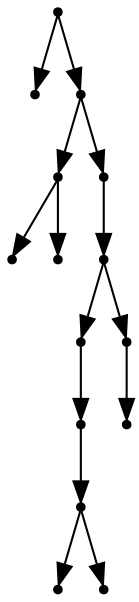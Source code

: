 digraph {
  14 [shape=point];
  0 [shape=point];
  13 [shape=point];
  3 [shape=point];
  1 [shape=point];
  2 [shape=point];
  12 [shape=point];
  11 [shape=point];
  8 [shape=point];
  7 [shape=point];
  6 [shape=point];
  4 [shape=point];
  5 [shape=point];
  10 [shape=point];
  9 [shape=point];
14 -> 0;
14 -> 13;
13 -> 3;
3 -> 1;
3 -> 2;
13 -> 12;
12 -> 11;
11 -> 8;
8 -> 7;
7 -> 6;
6 -> 4;
6 -> 5;
11 -> 10;
10 -> 9;
}
